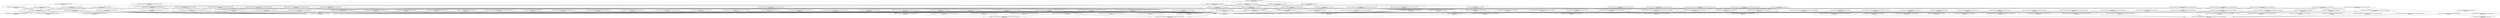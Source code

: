 digraph G {
  "org.apache.commons.lang3$StringUtils#deleteWhitespace(java.lang.String)" [label="org.apache.commons.lang3$StringUtils#deleteWhitespace(java.lang.String)\nP(Fail|Node)=0.00"];
  "org.apache.commons.lang3$StringUtils#isEmpty(java.lang.CharSequence)" [label="org.apache.commons.lang3$StringUtils#isEmpty(java.lang.CharSequence)\nP(Fail|Node)=0.00"];
  "org.apache.commons.lang3$StringUtils#<clinit>()" [label="org.apache.commons.lang3$StringUtils#<clinit>()\nP(Fail|Node)=0.00"];
  "org.apache.commons.lang3$StringUtils#lastOrdinalIndexOf(java.lang.CharSequence,java.lang.CharSequence,int)" [label="org.apache.commons.lang3$StringUtils#lastOrdinalIndexOf(java.lang.CharSequence,java.lang.CharSequence,int)\nP(Fail|Node)=0.00"];
  "org.apache.commons.lang3$StringUtils#ordinalIndexOf(java.lang.CharSequence,java.lang.CharSequence,int,boolean)" [label="org.apache.commons.lang3$StringUtils#ordinalIndexOf(java.lang.CharSequence,java.lang.CharSequence,int,boolean)\nP(Fail|Node)=0.00"];
  "org.apache.commons.lang3$CharSequenceUtils#lastIndexOf(java.lang.CharSequence,java.lang.CharSequence,int)" [label="org.apache.commons.lang3$CharSequenceUtils#lastIndexOf(java.lang.CharSequence,java.lang.CharSequence,int)\nP(Fail|Node)=0.00"];
  "org.apache.commons.lang3$CharSequenceUtils#indexOf(java.lang.CharSequence,java.lang.CharSequence,int)" [label="org.apache.commons.lang3$CharSequenceUtils#indexOf(java.lang.CharSequence,java.lang.CharSequence,int)\nP(Fail|Node)=0.00"];
  "org.apache.commons.lang3$StringUtils#isAllUpperCase(java.lang.CharSequence)" [label="org.apache.commons.lang3$StringUtils#isAllUpperCase(java.lang.CharSequence)\nP(Fail|Node)=0.00"];
  "org.apache.commons.lang3$StringUtils#chomp(java.lang.String)" [label="org.apache.commons.lang3$StringUtils#chomp(java.lang.String)\nP(Fail|Node)=0.00"];
  "org.apache.commons.lang3$StringUtils#isAllLowerCase(java.lang.CharSequence)" [label="org.apache.commons.lang3$StringUtils#isAllLowerCase(java.lang.CharSequence)\nP(Fail|Node)=0.00"];
  "org.apache.commons.lang3$StringUtils#join(java.lang.Object[],java.lang.String)" [label="org.apache.commons.lang3$StringUtils#join(java.lang.Object[],java.lang.String)\nP(Fail|Node)=0.00"];
  "org.apache.commons.lang3$StringUtils#join(java.lang.Object[],java.lang.String,int,int)" [label="org.apache.commons.lang3$StringUtils#join(java.lang.Object[],java.lang.String,int,int)\nP(Fail|Node)=0.00"];
  "org.apache.commons.lang3$StringUtils#indexOf(java.lang.CharSequence,int,int)" [label="org.apache.commons.lang3$StringUtils#indexOf(java.lang.CharSequence,int,int)\nP(Fail|Node)=0.00"];
  "org.apache.commons.lang3$CharSequenceUtils#indexOf(java.lang.CharSequence,int,int)" [label="org.apache.commons.lang3$CharSequenceUtils#indexOf(java.lang.CharSequence,int,int)\nP(Fail|Node)=0.00"];
  "org.apache.commons.lang3$StringUtils#containsIgnoreCase(java.lang.CharSequence,java.lang.CharSequence)" [label="org.apache.commons.lang3$StringUtils#containsIgnoreCase(java.lang.CharSequence,java.lang.CharSequence)\nP(Fail|Node)=0.00"];
  "org.apache.commons.lang3$CharSequenceUtils#regionMatches(java.lang.CharSequence,boolean,int,java.lang.CharSequence,int,int)" [label="org.apache.commons.lang3$CharSequenceUtils#regionMatches(java.lang.CharSequence,boolean,int,java.lang.CharSequence,int,int)\nP(Fail|Node)=0.00"];
  "org.apache.commons.lang3$StringUtils#substringBeforeLast(java.lang.String,java.lang.String)" [label="org.apache.commons.lang3$StringUtils#substringBeforeLast(java.lang.String,java.lang.String)\nP(Fail|Node)=0.00"];
  "org.apache.commons.lang3$StringUtils#strip(java.lang.String)" [label="org.apache.commons.lang3$StringUtils#strip(java.lang.String)\nP(Fail|Node)=0.00"];
  "org.apache.commons.lang3$StringUtils#stripEnd(java.lang.String,java.lang.String)" [label="org.apache.commons.lang3$StringUtils#stripEnd(java.lang.String,java.lang.String)\nP(Fail|Node)=0.00"];
  "org.apache.commons.lang3$StringUtils#stripStart(java.lang.String,java.lang.String)" [label="org.apache.commons.lang3$StringUtils#stripStart(java.lang.String,java.lang.String)\nP(Fail|Node)=0.00"];
  "org.apache.commons.lang3$StringUtils#strip(java.lang.String,java.lang.String)" [label="org.apache.commons.lang3$StringUtils#strip(java.lang.String,java.lang.String)\nP(Fail|Node)=0.00"];
  "org.apache.commons.lang3$StringUtils#leftPad(java.lang.String,int,java.lang.String)" [label="org.apache.commons.lang3$StringUtils#leftPad(java.lang.String,int,java.lang.String)\nP(Fail|Node)=0.00"];
  "org.apache.commons.lang3$StringUtils#repeat(char,int)" [label="org.apache.commons.lang3$StringUtils#repeat(char,int)\nP(Fail|Node)=0.00"];
  "org.apache.commons.lang3$StringUtils#leftPad(java.lang.String,int,char)" [label="org.apache.commons.lang3$StringUtils#leftPad(java.lang.String,int,char)\nP(Fail|Node)=0.00"];
  "org.apache.commons.lang3$StringUtils#join(java.lang.Object[],char)" [label="org.apache.commons.lang3$StringUtils#join(java.lang.Object[],char)\nP(Fail|Node)=0.00"];
  "org.apache.commons.lang3$StringUtils#join(java.lang.Object[],char,int,int)" [label="org.apache.commons.lang3$StringUtils#join(java.lang.Object[],char,int,int)\nP(Fail|Node)=0.00"];
  "org.apache.commons.lang3$StringUtils#removeEndIgnoreCase(java.lang.String,java.lang.String)" [label="org.apache.commons.lang3$StringUtils#removeEndIgnoreCase(java.lang.String,java.lang.String)\nP(Fail|Node)=0.00"];
  "org.apache.commons.lang3$StringUtils#endsWith(java.lang.CharSequence,java.lang.CharSequence,boolean)" [label="org.apache.commons.lang3$StringUtils#endsWith(java.lang.CharSequence,java.lang.CharSequence,boolean)\nP(Fail|Node)=0.00"];
  "org.apache.commons.lang3$StringUtils#endsWithIgnoreCase(java.lang.CharSequence,java.lang.CharSequence)" [label="org.apache.commons.lang3$StringUtils#endsWithIgnoreCase(java.lang.CharSequence,java.lang.CharSequence)\nP(Fail|Node)=0.00"];
  "org.apache.commons.lang3$StringUtils#splitByCharacterTypeCamelCase(java.lang.String)" [label="org.apache.commons.lang3$StringUtils#splitByCharacterTypeCamelCase(java.lang.String)\nP(Fail|Node)=0.00"];
  "org.apache.commons.lang3$StringUtils#splitByCharacterType(java.lang.String,boolean)" [label="org.apache.commons.lang3$StringUtils#splitByCharacterType(java.lang.String,boolean)\nP(Fail|Node)=0.00"];
  "org.apache.commons.lang3$StringUtils#splitByWholeSeparatorPreserveAllTokens(java.lang.String,java.lang.String,int)" [label="org.apache.commons.lang3$StringUtils#splitByWholeSeparatorPreserveAllTokens(java.lang.String,java.lang.String,int)\nP(Fail|Node)=0.00"];
  "org.apache.commons.lang3$StringUtils#splitByWholeSeparatorWorker(java.lang.String,java.lang.String,int,boolean)" [label="org.apache.commons.lang3$StringUtils#splitByWholeSeparatorWorker(java.lang.String,java.lang.String,int,boolean)\nP(Fail|Node)=0.00"];
  "org.apache.commons.lang3$StringUtils#splitWorker(java.lang.String,java.lang.String,int,boolean)" [label="org.apache.commons.lang3$StringUtils#splitWorker(java.lang.String,java.lang.String,int,boolean)\nP(Fail|Node)=0.00"];
  "org.apache.commons.lang3$StringUtils#lastIndexOfIgnoreCase(java.lang.CharSequence,java.lang.CharSequence)" [label="org.apache.commons.lang3$StringUtils#lastIndexOfIgnoreCase(java.lang.CharSequence,java.lang.CharSequence)\nP(Fail|Node)=0.00"];
  "org.apache.commons.lang3$StringUtils#lastIndexOfIgnoreCase(java.lang.CharSequence,java.lang.CharSequence,int)" [label="org.apache.commons.lang3$StringUtils#lastIndexOfIgnoreCase(java.lang.CharSequence,java.lang.CharSequence,int)\nP(Fail|Node)=0.00"];
  "org.apache.commons.lang3$StringUtils#abbreviateMiddle(java.lang.String,java.lang.String,int)" [label="org.apache.commons.lang3$StringUtils#abbreviateMiddle(java.lang.String,java.lang.String,int)\nP(Fail|Node)=0.00"];
  "org.apache.commons.lang3$StringUtils#center(java.lang.String,int,java.lang.String)" [label="org.apache.commons.lang3$StringUtils#center(java.lang.String,int,java.lang.String)\nP(Fail|Node)=0.00"];
  "org.apache.commons.lang3$StringUtils#rightPad(java.lang.String,int,char)" [label="org.apache.commons.lang3$StringUtils#rightPad(java.lang.String,int,char)\nP(Fail|Node)=0.00"];
  "org.apache.commons.lang3$StringUtils#rightPad(java.lang.String,int,java.lang.String)" [label="org.apache.commons.lang3$StringUtils#rightPad(java.lang.String,int,java.lang.String)\nP(Fail|Node)=0.00"];
  "org.apache.commons.lang3$StringUtils#defaultIfEmpty(java.lang.CharSequence,java.lang.CharSequence)" [label="org.apache.commons.lang3$StringUtils#defaultIfEmpty(java.lang.CharSequence,java.lang.CharSequence)\nP(Fail|Node)=0.00"];
  "org.apache.commons.lang3$StringUtils#splitByWholeSeparator(java.lang.String,java.lang.String)" [label="org.apache.commons.lang3$StringUtils#splitByWholeSeparator(java.lang.String,java.lang.String)\nP(Fail|Node)=0.00"];
  "org.apache.commons.lang3$StringUtils#remove(java.lang.String,java.lang.String)" [label="org.apache.commons.lang3$StringUtils#remove(java.lang.String,java.lang.String)\nP(Fail|Node)=0.00"];
  "org.apache.commons.lang3$StringUtils#replace(java.lang.String,java.lang.String,java.lang.String,int)" [label="org.apache.commons.lang3$StringUtils#replace(java.lang.String,java.lang.String,java.lang.String,int)\nP(Fail|Node)=0.00"];
  "org.apache.commons.lang3$StringUtils#defaultIfBlank(java.lang.CharSequence,java.lang.CharSequence)" [label="org.apache.commons.lang3$StringUtils#defaultIfBlank(java.lang.CharSequence,java.lang.CharSequence)\nP(Fail|Node)=0.00"];
  "org.apache.commons.lang3$StringUtils#isBlank(java.lang.CharSequence)" [label="org.apache.commons.lang3$StringUtils#isBlank(java.lang.CharSequence)\nP(Fail|Node)=0.00"];
  "org.apache.commons.lang3$StringUtils#countMatches(java.lang.CharSequence,java.lang.CharSequence)" [label="org.apache.commons.lang3$StringUtils#countMatches(java.lang.CharSequence,java.lang.CharSequence)\nP(Fail|Node)=0.00"];
  "org.apache.commons.lang3$StringUtils#abbreviate(java.lang.String,int,int)" [label="org.apache.commons.lang3$StringUtils#abbreviate(java.lang.String,int,int)\nP(Fail|Node)=0.00"];
  "org.apache.commons.lang3$StringUtils#abbreviate(java.lang.String,int)" [label="org.apache.commons.lang3$StringUtils#abbreviate(java.lang.String,int)\nP(Fail|Node)=0.00"];
  "org.apache.commons.lang3$StringUtils#splitPreserveAllTokens(java.lang.String,java.lang.String)" [label="org.apache.commons.lang3$StringUtils#splitPreserveAllTokens(java.lang.String,java.lang.String)\nP(Fail|Node)=0.00"];
  "org.apache.commons.lang3$StringUtils#startsWithIgnoreCase(java.lang.CharSequence,java.lang.CharSequence)" [label="org.apache.commons.lang3$StringUtils#startsWithIgnoreCase(java.lang.CharSequence,java.lang.CharSequence)\nP(Fail|Node)=0.00"];
  "org.apache.commons.lang3$StringUtils#startsWith(java.lang.CharSequence,java.lang.CharSequence,boolean)" [label="org.apache.commons.lang3$StringUtils#startsWith(java.lang.CharSequence,java.lang.CharSequence,boolean)\nP(Fail|Node)=0.00"];
  "org.apache.commons.lang3$StringUtils#stripToEmpty(java.lang.String)" [label="org.apache.commons.lang3$StringUtils#stripToEmpty(java.lang.String)\nP(Fail|Node)=0.00"];
  "org.apache.commons.lang3$StringUtils#swapCase(java.lang.String)" [label="org.apache.commons.lang3$StringUtils#swapCase(java.lang.String)\nP(Fail|Node)=0.00"];
  "org.apache.commons.lang3$StringUtils#removeStart(java.lang.String,java.lang.String)" [label="org.apache.commons.lang3$StringUtils#removeStart(java.lang.String,java.lang.String)\nP(Fail|Node)=0.00"];
  "org.apache.commons.lang3$StringUtils#lastIndexOf(java.lang.CharSequence,java.lang.CharSequence)" [label="org.apache.commons.lang3$StringUtils#lastIndexOf(java.lang.CharSequence,java.lang.CharSequence)\nP(Fail|Node)=0.00"];
  "org.apache.commons.lang3$StringUtils#leftPad(java.lang.String,int)" [label="org.apache.commons.lang3$StringUtils#leftPad(java.lang.String,int)\nP(Fail|Node)=0.00"];
  "org.apache.commons.lang3$StringUtils#trimToNull(java.lang.String)" [label="org.apache.commons.lang3$StringUtils#trimToNull(java.lang.String)\nP(Fail|Node)=0.00"];
  "org.apache.commons.lang3$StringUtils#trim(java.lang.String)" [label="org.apache.commons.lang3$StringUtils#trim(java.lang.String)\nP(Fail|Node)=0.00"];
  "org.apache.commons.lang3$StringUtils#repeat(java.lang.String,int)" [label="org.apache.commons.lang3$StringUtils#repeat(java.lang.String,int)\nP(Fail|Node)=0.00"];
  "org.apache.commons.lang3$StringUtils#indexOfAnyBut(java.lang.CharSequence,java.lang.CharSequence)" [label="org.apache.commons.lang3$StringUtils#indexOfAnyBut(java.lang.CharSequence,java.lang.CharSequence)\nP(Fail|Node)=0.00"];
  "org.apache.commons.lang3$StringUtils#startsWith(java.lang.CharSequence,java.lang.CharSequence)" [label="org.apache.commons.lang3$StringUtils#startsWith(java.lang.CharSequence,java.lang.CharSequence)\nP(Fail|Node)=0.00"];
  "org.apache.commons.lang3$StringUtils#substringAfterLast(java.lang.String,java.lang.String)" [label="org.apache.commons.lang3$StringUtils#substringAfterLast(java.lang.String,java.lang.String)\nP(Fail|Node)=0.00"];
  "org.apache.commons.lang3$StringUtils#contains(java.lang.CharSequence,int)" [label="org.apache.commons.lang3$StringUtils#contains(java.lang.CharSequence,int)\nP(Fail|Node)=0.00"];
  "org.apache.commons.lang3$StringUtils#getCommonPrefix(java.lang.String[])" [label="org.apache.commons.lang3$StringUtils#getCommonPrefix(java.lang.String[])\nP(Fail|Node)=0.00"];
  "org.apache.commons.lang3$StringUtils#indexOfDifference(java.lang.CharSequence[])" [label="org.apache.commons.lang3$StringUtils#indexOfDifference(java.lang.CharSequence[])\nP(Fail|Node)=0.00"];
  "org.apache.commons.lang3$StringUtils#center(java.lang.String,int)" [label="org.apache.commons.lang3$StringUtils#center(java.lang.String,int)\nP(Fail|Node)=0.00"];
  "org.apache.commons.lang3$StringUtils#center(java.lang.String,int,char)" [label="org.apache.commons.lang3$StringUtils#center(java.lang.String,int,char)\nP(Fail|Node)=0.00"];
  "org.apache.commons.lang3$StringUtils#splitPreserveAllTokens(java.lang.String)" [label="org.apache.commons.lang3$StringUtils#splitPreserveAllTokens(java.lang.String)\nP(Fail|Node)=0.00"];
  "org.apache.commons.lang3$StringUtils#indexOfAny(java.lang.CharSequence,char[])" [label="org.apache.commons.lang3$StringUtils#indexOfAny(java.lang.CharSequence,char[])\nP(Fail|Node)=0.00"];
  "org.apache.commons.lang3$StringUtils#normalizeSpace(java.lang.String)" [label="org.apache.commons.lang3$StringUtils#normalizeSpace(java.lang.String)\nP(Fail|Node)=0.00"];
  "org.apache.commons.lang3$StringUtils#indexOfIgnoreCase(java.lang.CharSequence,java.lang.CharSequence)" [label="org.apache.commons.lang3$StringUtils#indexOfIgnoreCase(java.lang.CharSequence,java.lang.CharSequence)\nP(Fail|Node)=0.00"];
  "org.apache.commons.lang3$StringUtils#indexOfIgnoreCase(java.lang.CharSequence,java.lang.CharSequence,int)" [label="org.apache.commons.lang3$StringUtils#indexOfIgnoreCase(java.lang.CharSequence,java.lang.CharSequence,int)\nP(Fail|Node)=0.00"];
  "org.apache.commons.lang3$StringUtils#containsWhitespace(java.lang.CharSequence)" [label="org.apache.commons.lang3$StringUtils#containsWhitespace(java.lang.CharSequence)\nP(Fail|Node)=0.00"];
  "org.apache.commons.lang3$StringUtils#indexOfAnyBut(java.lang.CharSequence,char[])" [label="org.apache.commons.lang3$StringUtils#indexOfAnyBut(java.lang.CharSequence,char[])\nP(Fail|Node)=0.00"];
  "org.apache.commons.lang3$StringUtils#split(java.lang.String,java.lang.String)" [label="org.apache.commons.lang3$StringUtils#split(java.lang.String,java.lang.String)\nP(Fail|Node)=0.00"];
  "org.apache.commons.lang3$StringUtils#replaceChars(java.lang.String,java.lang.String,java.lang.String)" [label="org.apache.commons.lang3$StringUtils#replaceChars(java.lang.String,java.lang.String,java.lang.String)\nP(Fail|Node)=0.00"];
  "org.apache.commons.lang3$StringUtils#splitPreserveAllTokens(java.lang.String,char)" [label="org.apache.commons.lang3$StringUtils#splitPreserveAllTokens(java.lang.String,char)\nP(Fail|Node)=0.00"];
  "org.apache.commons.lang3$StringUtils#splitWorker(java.lang.String,char,boolean)" [label="org.apache.commons.lang3$StringUtils#splitWorker(java.lang.String,char,boolean)\nP(Fail|Node)=0.00"];
  "org.apache.commons.lang3$StringUtils#replace(java.lang.String,java.lang.String,java.lang.String)" [label="org.apache.commons.lang3$StringUtils#replace(java.lang.String,java.lang.String,java.lang.String)\nP(Fail|Node)=0.00"];
  "org.apache.commons.lang3$StringUtils#join(java.lang.Iterable,char)" [label="org.apache.commons.lang3$StringUtils#join(java.lang.Iterable,char)\nP(Fail|Node)=0.00"];
  "org.apache.commons.lang3$StringUtils#join(java.util.Iterator,char)" [label="org.apache.commons.lang3$StringUtils#join(java.util.Iterator,char)\nP(Fail|Node)=0.00"];
  "org.apache.commons.lang3$StringUtils#stripAll(java.lang.String[],java.lang.String)" [label="org.apache.commons.lang3$StringUtils#stripAll(java.lang.String[],java.lang.String)\nP(Fail|Node)=0.00"];
  "org.apache.commons.lang3$StringUtils#split(java.lang.String)" [label="org.apache.commons.lang3$StringUtils#split(java.lang.String)\nP(Fail|Node)=0.00"];
  "org.apache.commons.lang3$StringUtils#split(java.lang.String,java.lang.String,int)" [label="org.apache.commons.lang3$StringUtils#split(java.lang.String,java.lang.String,int)\nP(Fail|Node)=0.00"];
  "org.apache.commons.lang3$StringUtils#splitByWholeSeparatorPreserveAllTokens(java.lang.String,java.lang.String)" [label="org.apache.commons.lang3$StringUtils#splitByWholeSeparatorPreserveAllTokens(java.lang.String,java.lang.String)\nP(Fail|Node)=0.00"];
  "org.apache.commons.lang3$StringUtils#remove(java.lang.String,char)" [label="org.apache.commons.lang3$StringUtils#remove(java.lang.String,char)\nP(Fail|Node)=0.00"];
  "org.apache.commons.lang3$StringUtils#equalsIgnoreCase(java.lang.CharSequence,java.lang.CharSequence)" [label="org.apache.commons.lang3$StringUtils#equalsIgnoreCase(java.lang.CharSequence,java.lang.CharSequence)\nP(Fail|Node)=0.00"];
  "org.apache.commons.lang3$StringUtils#repeat(java.lang.String,java.lang.String,int)" [label="org.apache.commons.lang3$StringUtils#repeat(java.lang.String,java.lang.String,int)\nP(Fail|Node)=0.00"];
  "org.apache.commons.lang3$StringUtils#removeEnd(java.lang.String,java.lang.String)" [label="org.apache.commons.lang3$StringUtils#removeEnd(java.lang.String,java.lang.String)\nP(Fail|Node)=0.00"];
  "org.apache.commons.lang3$StringUtils#lastIndexOf(java.lang.CharSequence,java.lang.CharSequence,int)" [label="org.apache.commons.lang3$StringUtils#lastIndexOf(java.lang.CharSequence,java.lang.CharSequence,int)\nP(Fail|Node)=0.00"];
  "org.apache.commons.lang3$StringUtils#stripAll(java.lang.String[])" [label="org.apache.commons.lang3$StringUtils#stripAll(java.lang.String[])\nP(Fail|Node)=0.00"];
  "org.apache.commons.lang3$StringUtils#splitPreserveAllTokens(java.lang.String,java.lang.String,int)" [label="org.apache.commons.lang3$StringUtils#splitPreserveAllTokens(java.lang.String,java.lang.String,int)\nP(Fail|Node)=0.00"];
  "org.apache.commons.lang3$StringUtils#stripAccents(java.lang.String)" [label="org.apache.commons.lang3$StringUtils#stripAccents(java.lang.String)\nP(Fail|Node)=0.00"];
  "org.apache.commons.lang3$StringUtils#removeAccentsSUN(java.lang.CharSequence)" [label="org.apache.commons.lang3$StringUtils#removeAccentsSUN(java.lang.CharSequence)\nP(Fail|Node)=0.00"];
  "org.apache.commons.lang3$StringUtils$InitStripAccents#<clinit>()" [label="org.apache.commons.lang3$StringUtils$InitStripAccents#<clinit>()\nP(Fail|Node)=0.00"];
  "org.apache.commons.lang3$StringUtils#removeAccentsJava6(java.lang.CharSequence)" [label="org.apache.commons.lang3$StringUtils#removeAccentsJava6(java.lang.CharSequence)\nP(Fail|Node)=0.00"];
  "org.apache.commons.lang3$StringUtils#containsOnly(java.lang.CharSequence,char[])" [label="org.apache.commons.lang3$StringUtils#containsOnly(java.lang.CharSequence,char[])\nP(Fail|Node)=0.00"];
  "org.apache.commons.lang3$StringUtils#substringBefore(java.lang.String,java.lang.String)" [label="org.apache.commons.lang3$StringUtils#substringBefore(java.lang.String,java.lang.String)\nP(Fail|Node)=0.00"];
  "org.apache.commons.lang3$StringUtils#containsAny(java.lang.CharSequence,char[])" [label="org.apache.commons.lang3$StringUtils#containsAny(java.lang.CharSequence,char[])\nP(Fail|Node)=0.00"];
  "org.apache.commons.lang3$StringUtils#join(java.lang.Iterable,java.lang.String)" [label="org.apache.commons.lang3$StringUtils#join(java.lang.Iterable,java.lang.String)\nP(Fail|Node)=0.00"];
  "org.apache.commons.lang3$StringUtils#join(java.util.Iterator,java.lang.String)" [label="org.apache.commons.lang3$StringUtils#join(java.util.Iterator,java.lang.String)\nP(Fail|Node)=0.00"];
  "org.apache.commons.lang3$StringUtils#ordinalIndexOf(java.lang.CharSequence,java.lang.CharSequence,int)" [label="org.apache.commons.lang3$StringUtils#ordinalIndexOf(java.lang.CharSequence,java.lang.CharSequence,int)\nP(Fail|Node)=0.00"];
  "org.apache.commons.lang3$StringUtils#indexOfAny(java.lang.CharSequence,java.lang.CharSequence[])" [label="org.apache.commons.lang3$StringUtils#indexOfAny(java.lang.CharSequence,java.lang.CharSequence[])\nP(Fail|Node)=0.00"];
  "org.apache.commons.lang3$StringUtils#reverseDelimited(java.lang.String,char)" [label="org.apache.commons.lang3$StringUtils#reverseDelimited(java.lang.String,char)\nP(Fail|Node)=0.00"];
  "org.apache.commons.lang3$StringUtils#split(java.lang.String,char)" [label="org.apache.commons.lang3$StringUtils#split(java.lang.String,char)\nP(Fail|Node)=0.00"];
  "org.apache.commons.lang3$StringUtils#indexOf(java.lang.CharSequence,java.lang.CharSequence)" [label="org.apache.commons.lang3$StringUtils#indexOf(java.lang.CharSequence,java.lang.CharSequence)\nP(Fail|Node)=0.00"];
  "org.apache.commons.lang3$StringUtils#startsWithAny(java.lang.CharSequence,java.lang.CharSequence[])" [label="org.apache.commons.lang3$StringUtils#startsWithAny(java.lang.CharSequence,java.lang.CharSequence[])\nP(Fail|Node)=0.00"];
  "org.apache.commons.lang3$StringUtils#rightPad(java.lang.String,int)" [label="org.apache.commons.lang3$StringUtils#rightPad(java.lang.String,int)\nP(Fail|Node)=0.00"];
  "org.apache.commons.lang3$StringUtils#indexOfAny(java.lang.CharSequence,java.lang.String)" [label="org.apache.commons.lang3$StringUtils#indexOfAny(java.lang.CharSequence,java.lang.String)\nP(Fail|Node)=0.00"];
  "org.apache.commons.lang3$StringUtils#splitByWholeSeparator(java.lang.String,java.lang.String,int)" [label="org.apache.commons.lang3$StringUtils#splitByWholeSeparator(java.lang.String,java.lang.String,int)\nP(Fail|Node)=0.00"];
  "org.apache.commons.lang3$StringUtils#lastIndexOfAny(java.lang.CharSequence,java.lang.CharSequence[])" [label="org.apache.commons.lang3$StringUtils#lastIndexOfAny(java.lang.CharSequence,java.lang.CharSequence[])\nP(Fail|Node)=0.00"];
  "org.apache.commons.lang3$StringUtils#difference(java.lang.String,java.lang.String)" [label="org.apache.commons.lang3$StringUtils#difference(java.lang.String,java.lang.String)\nP(Fail|Node)=0.00"];
  "org.apache.commons.lang3$StringUtils#indexOfDifference(java.lang.CharSequence,java.lang.CharSequence)" [label="org.apache.commons.lang3$StringUtils#indexOfDifference(java.lang.CharSequence,java.lang.CharSequence)\nP(Fail|Node)=0.00"];
  "org.apache.commons.lang3$StringUtils#containsNone(java.lang.CharSequence,java.lang.String)" [label="org.apache.commons.lang3$StringUtils#containsNone(java.lang.CharSequence,java.lang.String)\nP(Fail|Node)=0.00"];
  "org.apache.commons.lang3$StringUtils#containsNone(java.lang.CharSequence,char[])" [label="org.apache.commons.lang3$StringUtils#containsNone(java.lang.CharSequence,char[])\nP(Fail|Node)=0.00"];
  "org.apache.commons.lang3$StringUtils#replaceEach(java.lang.String,java.lang.String[],java.lang.String[],boolean,int)" [label="org.apache.commons.lang3$StringUtils#replaceEach(java.lang.String,java.lang.String[],java.lang.String[],boolean,int)\nP(Fail|Node)=0.00"];
  "org.apache.commons.lang3$StringUtils#indexOf(java.lang.CharSequence,java.lang.CharSequence,int)" [label="org.apache.commons.lang3$StringUtils#indexOf(java.lang.CharSequence,java.lang.CharSequence,int)\nP(Fail|Node)=0.00"];
  "org.apache.commons.lang3$StringUtils#join(java.lang.Object[])" [label="org.apache.commons.lang3$StringUtils#join(java.lang.Object[])\nP(Fail|Node)=0.00"];
  "org.apache.commons.lang3$StringUtils#containsOnly(java.lang.CharSequence,java.lang.String)" [label="org.apache.commons.lang3$StringUtils#containsOnly(java.lang.CharSequence,java.lang.String)\nP(Fail|Node)=0.00"];
  "org.apache.commons.lang3$StringUtils#chomp(java.lang.String,java.lang.String)" [label="org.apache.commons.lang3$StringUtils#chomp(java.lang.String,java.lang.String)\nP(Fail|Node)=0.00"];
  "org.apache.commons.lang3$StringUtils#endsWithAny(java.lang.CharSequence,java.lang.CharSequence[])" [label="org.apache.commons.lang3$StringUtils#endsWithAny(java.lang.CharSequence,java.lang.CharSequence[])\nP(Fail|Node)=0.00"];
  "org.apache.commons.lang3$StringUtils#endsWith(java.lang.CharSequence,java.lang.CharSequence)" [label="org.apache.commons.lang3$StringUtils#endsWith(java.lang.CharSequence,java.lang.CharSequence)\nP(Fail|Node)=0.00"];
  "org.apache.commons.lang3$StringUtils#removeStartIgnoreCase(java.lang.String,java.lang.String)" [label="org.apache.commons.lang3$StringUtils#removeStartIgnoreCase(java.lang.String,java.lang.String)\nP(Fail|Node)=0.00"];
  "org.apache.commons.lang3$StringUtils#isNotBlank(java.lang.CharSequence)" [label="org.apache.commons.lang3$StringUtils#isNotBlank(java.lang.CharSequence)\nP(Fail|Node)=0.00"];
  "org.apache.commons.lang3$StringUtils#replaceEachRepeatedly(java.lang.String,java.lang.String[],java.lang.String[])" [label="org.apache.commons.lang3$StringUtils#replaceEachRepeatedly(java.lang.String,java.lang.String[],java.lang.String[])\nP(Fail|Node)=0.00"];
  "org.apache.commons.lang3$StringUtils#substringsBetween(java.lang.String,java.lang.String,java.lang.String)" [label="org.apache.commons.lang3$StringUtils#substringsBetween(java.lang.String,java.lang.String,java.lang.String)\nP(Fail|Node)=0.00"];
  "org.apache.commons.lang3$StringUtils#lastIndexOf(java.lang.CharSequence,int,int)" [label="org.apache.commons.lang3$StringUtils#lastIndexOf(java.lang.CharSequence,int,int)\nP(Fail|Node)=0.00"];
  "org.apache.commons.lang3$CharSequenceUtils#lastIndexOf(java.lang.CharSequence,int,int)" [label="org.apache.commons.lang3$CharSequenceUtils#lastIndexOf(java.lang.CharSequence,int,int)\nP(Fail|Node)=0.00"];
  "org.apache.commons.lang3$StringUtils#contains(java.lang.CharSequence,java.lang.CharSequence)" [label="org.apache.commons.lang3$StringUtils#contains(java.lang.CharSequence,java.lang.CharSequence)\nP(Fail|Node)=0.00"];
  "org.apache.commons.lang3$StringUtils#substringAfter(java.lang.String,java.lang.String)" [label="org.apache.commons.lang3$StringUtils#substringAfter(java.lang.String,java.lang.String)\nP(Fail|Node)=0.00"];
  "org.apache.commons.lang3$StringUtils#isNotEmpty(java.lang.CharSequence)" [label="org.apache.commons.lang3$StringUtils#isNotEmpty(java.lang.CharSequence)\nP(Fail|Node)=0.00"];
  "org.apache.commons.lang3$StringUtils#lastIndexOf(java.lang.CharSequence,int)" [label="org.apache.commons.lang3$StringUtils#lastIndexOf(java.lang.CharSequence,int)\nP(Fail|Node)=0.00"];
  "org.apache.commons.lang3$StringUtils#containsAny(java.lang.CharSequence,java.lang.CharSequence)" [label="org.apache.commons.lang3$StringUtils#containsAny(java.lang.CharSequence,java.lang.CharSequence)\nP(Fail|Node)=0.00"];
  "org.apache.commons.lang3$CharSequenceUtils#toCharArray(java.lang.CharSequence)" [label="org.apache.commons.lang3$CharSequenceUtils#toCharArray(java.lang.CharSequence)\nP(Fail|Node)=0.00"];
  "org.apache.commons.lang3$StringUtils#replaceEach(java.lang.String,java.lang.String[],java.lang.String[])" [label="org.apache.commons.lang3$StringUtils#replaceEach(java.lang.String,java.lang.String[],java.lang.String[])\nP(Fail|Node)=0.00"];
  "org.apache.commons.lang3$StringUtils#replaceOnce(java.lang.String,java.lang.String,java.lang.String)" [label="org.apache.commons.lang3$StringUtils#replaceOnce(java.lang.String,java.lang.String,java.lang.String)\nP(Fail|Node)=0.00"];
  "org.apache.commons.lang3$StringUtils#substringBetween(java.lang.String,java.lang.String)" [label="org.apache.commons.lang3$StringUtils#substringBetween(java.lang.String,java.lang.String)\nP(Fail|Node)=0.00"];
  "org.apache.commons.lang3$StringUtils#substringBetween(java.lang.String,java.lang.String,java.lang.String)" [label="org.apache.commons.lang3$StringUtils#substringBetween(java.lang.String,java.lang.String,java.lang.String)\nP(Fail|Node)=0.00"];
  "org.apache.commons.lang3$StringUtils#splitByCharacterType(java.lang.String)" [label="org.apache.commons.lang3$StringUtils#splitByCharacterType(java.lang.String)\nP(Fail|Node)=0.00"];
  "org.apache.commons.lang3$StringUtils#indexOf(java.lang.CharSequence,int)" [label="org.apache.commons.lang3$StringUtils#indexOf(java.lang.CharSequence,int)\nP(Fail|Node)=0.00"];
  "org.apache.commons.lang3$StringUtils#stripToNull(java.lang.String)" [label="org.apache.commons.lang3$StringUtils#stripToNull(java.lang.String)\nP(Fail|Node)=0.00"];
  "org.apache.commons.lang3$StringUtils#deleteWhitespace(java.lang.String)" -> "org.apache.commons.lang3$StringUtils#isEmpty(java.lang.CharSequence)";
  "org.apache.commons.lang3$StringUtils#deleteWhitespace(java.lang.String)" -> "org.apache.commons.lang3$StringUtils#<clinit>()";
  "org.apache.commons.lang3$StringUtils#lastOrdinalIndexOf(java.lang.CharSequence,java.lang.CharSequence,int)" -> "org.apache.commons.lang3$StringUtils#ordinalIndexOf(java.lang.CharSequence,java.lang.CharSequence,int,boolean)";
  "org.apache.commons.lang3$StringUtils#lastOrdinalIndexOf(java.lang.CharSequence,java.lang.CharSequence,int)" -> "org.apache.commons.lang3$CharSequenceUtils#lastIndexOf(java.lang.CharSequence,java.lang.CharSequence,int)";
  "org.apache.commons.lang3$StringUtils#lastOrdinalIndexOf(java.lang.CharSequence,java.lang.CharSequence,int)" -> "org.apache.commons.lang3$CharSequenceUtils#indexOf(java.lang.CharSequence,java.lang.CharSequence,int)";
  "org.apache.commons.lang3$StringUtils#lastOrdinalIndexOf(java.lang.CharSequence,java.lang.CharSequence,int)" -> "org.apache.commons.lang3$StringUtils#<clinit>()";
  "org.apache.commons.lang3$StringUtils#ordinalIndexOf(java.lang.CharSequence,java.lang.CharSequence,int,boolean)" -> "org.apache.commons.lang3$CharSequenceUtils#lastIndexOf(java.lang.CharSequence,java.lang.CharSequence,int)";
  "org.apache.commons.lang3$StringUtils#ordinalIndexOf(java.lang.CharSequence,java.lang.CharSequence,int,boolean)" -> "org.apache.commons.lang3$CharSequenceUtils#indexOf(java.lang.CharSequence,java.lang.CharSequence,int)";
  "org.apache.commons.lang3$StringUtils#isAllUpperCase(java.lang.CharSequence)" -> "org.apache.commons.lang3$StringUtils#isEmpty(java.lang.CharSequence)";
  "org.apache.commons.lang3$StringUtils#isAllUpperCase(java.lang.CharSequence)" -> "org.apache.commons.lang3$StringUtils#<clinit>()";
  "org.apache.commons.lang3$StringUtils#chomp(java.lang.String)" -> "org.apache.commons.lang3$StringUtils#isEmpty(java.lang.CharSequence)";
  "org.apache.commons.lang3$StringUtils#chomp(java.lang.String)" -> "org.apache.commons.lang3$StringUtils#<clinit>()";
  "org.apache.commons.lang3$StringUtils#isAllLowerCase(java.lang.CharSequence)" -> "org.apache.commons.lang3$StringUtils#isEmpty(java.lang.CharSequence)";
  "org.apache.commons.lang3$StringUtils#isAllLowerCase(java.lang.CharSequence)" -> "org.apache.commons.lang3$StringUtils#<clinit>()";
  "org.apache.commons.lang3$StringUtils#join(java.lang.Object[],java.lang.String)" -> "org.apache.commons.lang3$StringUtils#join(java.lang.Object[],java.lang.String,int,int)";
  "org.apache.commons.lang3$StringUtils#join(java.lang.Object[],java.lang.String)" -> "org.apache.commons.lang3$StringUtils#<clinit>()";
  "org.apache.commons.lang3$StringUtils#indexOf(java.lang.CharSequence,int,int)" -> "org.apache.commons.lang3$CharSequenceUtils#indexOf(java.lang.CharSequence,int,int)";
  "org.apache.commons.lang3$StringUtils#indexOf(java.lang.CharSequence,int,int)" -> "org.apache.commons.lang3$StringUtils#isEmpty(java.lang.CharSequence)";
  "org.apache.commons.lang3$StringUtils#indexOf(java.lang.CharSequence,int,int)" -> "org.apache.commons.lang3$StringUtils#<clinit>()";
  "org.apache.commons.lang3$StringUtils#containsIgnoreCase(java.lang.CharSequence,java.lang.CharSequence)" -> "org.apache.commons.lang3$CharSequenceUtils#regionMatches(java.lang.CharSequence,boolean,int,java.lang.CharSequence,int,int)";
  "org.apache.commons.lang3$StringUtils#substringBeforeLast(java.lang.String,java.lang.String)" -> "org.apache.commons.lang3$StringUtils#isEmpty(java.lang.CharSequence)";
  "org.apache.commons.lang3$StringUtils#substringBeforeLast(java.lang.String,java.lang.String)" -> "org.apache.commons.lang3$StringUtils#<clinit>()";
  "org.apache.commons.lang3$StringUtils#strip(java.lang.String)" -> "org.apache.commons.lang3$StringUtils#stripEnd(java.lang.String,java.lang.String)";
  "org.apache.commons.lang3$StringUtils#strip(java.lang.String)" -> "org.apache.commons.lang3$StringUtils#stripStart(java.lang.String,java.lang.String)";
  "org.apache.commons.lang3$StringUtils#strip(java.lang.String)" -> "org.apache.commons.lang3$StringUtils#isEmpty(java.lang.CharSequence)";
  "org.apache.commons.lang3$StringUtils#strip(java.lang.String)" -> "org.apache.commons.lang3$StringUtils#<clinit>()";
  "org.apache.commons.lang3$StringUtils#strip(java.lang.String)" -> "org.apache.commons.lang3$StringUtils#strip(java.lang.String,java.lang.String)";
  "org.apache.commons.lang3$StringUtils#strip(java.lang.String,java.lang.String)" -> "org.apache.commons.lang3$StringUtils#stripEnd(java.lang.String,java.lang.String)";
  "org.apache.commons.lang3$StringUtils#strip(java.lang.String,java.lang.String)" -> "org.apache.commons.lang3$StringUtils#stripStart(java.lang.String,java.lang.String)";
  "org.apache.commons.lang3$StringUtils#strip(java.lang.String,java.lang.String)" -> "org.apache.commons.lang3$StringUtils#isEmpty(java.lang.CharSequence)";
  "org.apache.commons.lang3$StringUtils#strip(java.lang.String,java.lang.String)" -> "org.apache.commons.lang3$StringUtils#<clinit>()";
  "org.apache.commons.lang3$StringUtils#leftPad(java.lang.String,int,java.lang.String)" -> "org.apache.commons.lang3$StringUtils#repeat(char,int)";
  "org.apache.commons.lang3$StringUtils#leftPad(java.lang.String,int,java.lang.String)" -> "org.apache.commons.lang3$StringUtils#leftPad(java.lang.String,int,char)";
  "org.apache.commons.lang3$StringUtils#leftPad(java.lang.String,int,java.lang.String)" -> "org.apache.commons.lang3$StringUtils#isEmpty(java.lang.CharSequence)";
  "org.apache.commons.lang3$StringUtils#leftPad(java.lang.String,int,java.lang.String)" -> "org.apache.commons.lang3$StringUtils#<clinit>()";
  "org.apache.commons.lang3$StringUtils#leftPad(java.lang.String,int,char)" -> "org.apache.commons.lang3$StringUtils#repeat(char,int)";
  "org.apache.commons.lang3$StringUtils#leftPad(java.lang.String,int,char)" -> "org.apache.commons.lang3$StringUtils#leftPad(java.lang.String,int,java.lang.String)";
  "org.apache.commons.lang3$StringUtils#leftPad(java.lang.String,int,char)" -> "org.apache.commons.lang3$StringUtils#isEmpty(java.lang.CharSequence)";
  "org.apache.commons.lang3$StringUtils#leftPad(java.lang.String,int,char)" -> "org.apache.commons.lang3$StringUtils#<clinit>()";
  "org.apache.commons.lang3$StringUtils#join(java.lang.Object[],char)" -> "org.apache.commons.lang3$StringUtils#join(java.lang.Object[],char,int,int)";
  "org.apache.commons.lang3$StringUtils#join(java.lang.Object[],char)" -> "org.apache.commons.lang3$StringUtils#<clinit>()";
  "org.apache.commons.lang3$StringUtils#removeEndIgnoreCase(java.lang.String,java.lang.String)" -> "org.apache.commons.lang3$StringUtils#endsWith(java.lang.CharSequence,java.lang.CharSequence,boolean)";
  "org.apache.commons.lang3$StringUtils#removeEndIgnoreCase(java.lang.String,java.lang.String)" -> "org.apache.commons.lang3$CharSequenceUtils#regionMatches(java.lang.CharSequence,boolean,int,java.lang.CharSequence,int,int)";
  "org.apache.commons.lang3$StringUtils#removeEndIgnoreCase(java.lang.String,java.lang.String)" -> "org.apache.commons.lang3$StringUtils#isEmpty(java.lang.CharSequence)";
  "org.apache.commons.lang3$StringUtils#removeEndIgnoreCase(java.lang.String,java.lang.String)" -> "org.apache.commons.lang3$StringUtils#<clinit>()";
  "org.apache.commons.lang3$StringUtils#removeEndIgnoreCase(java.lang.String,java.lang.String)" -> "org.apache.commons.lang3$StringUtils#endsWithIgnoreCase(java.lang.CharSequence,java.lang.CharSequence)";
  "org.apache.commons.lang3$StringUtils#endsWith(java.lang.CharSequence,java.lang.CharSequence,boolean)" -> "org.apache.commons.lang3$CharSequenceUtils#regionMatches(java.lang.CharSequence,boolean,int,java.lang.CharSequence,int,int)";
  "org.apache.commons.lang3$StringUtils#endsWithIgnoreCase(java.lang.CharSequence,java.lang.CharSequence)" -> "org.apache.commons.lang3$StringUtils#endsWith(java.lang.CharSequence,java.lang.CharSequence,boolean)";
  "org.apache.commons.lang3$StringUtils#endsWithIgnoreCase(java.lang.CharSequence,java.lang.CharSequence)" -> "org.apache.commons.lang3$CharSequenceUtils#regionMatches(java.lang.CharSequence,boolean,int,java.lang.CharSequence,int,int)";
  "org.apache.commons.lang3$StringUtils#endsWithIgnoreCase(java.lang.CharSequence,java.lang.CharSequence)" -> "org.apache.commons.lang3$StringUtils#<clinit>()";
  "org.apache.commons.lang3$StringUtils#splitByCharacterTypeCamelCase(java.lang.String)" -> "org.apache.commons.lang3$StringUtils#<clinit>()";
  "org.apache.commons.lang3$StringUtils#splitByCharacterTypeCamelCase(java.lang.String)" -> "org.apache.commons.lang3$StringUtils#splitByCharacterType(java.lang.String,boolean)";
  "org.apache.commons.lang3$StringUtils#splitByWholeSeparatorPreserveAllTokens(java.lang.String,java.lang.String,int)" -> "org.apache.commons.lang3$StringUtils#splitByWholeSeparatorWorker(java.lang.String,java.lang.String,int,boolean)";
  "org.apache.commons.lang3$StringUtils#splitByWholeSeparatorPreserveAllTokens(java.lang.String,java.lang.String,int)" -> "org.apache.commons.lang3$StringUtils#splitWorker(java.lang.String,java.lang.String,int,boolean)";
  "org.apache.commons.lang3$StringUtils#splitByWholeSeparatorPreserveAllTokens(java.lang.String,java.lang.String,int)" -> "org.apache.commons.lang3$StringUtils#<clinit>()";
  "org.apache.commons.lang3$StringUtils#splitByWholeSeparatorWorker(java.lang.String,java.lang.String,int,boolean)" -> "org.apache.commons.lang3$StringUtils#splitWorker(java.lang.String,java.lang.String,int,boolean)";
  "org.apache.commons.lang3$StringUtils#splitByWholeSeparatorWorker(java.lang.String,java.lang.String,int,boolean)" -> "org.apache.commons.lang3$StringUtils#<clinit>()";
  "org.apache.commons.lang3$StringUtils#lastIndexOfIgnoreCase(java.lang.CharSequence,java.lang.CharSequence)" -> "org.apache.commons.lang3$CharSequenceUtils#regionMatches(java.lang.CharSequence,boolean,int,java.lang.CharSequence,int,int)";
  "org.apache.commons.lang3$StringUtils#lastIndexOfIgnoreCase(java.lang.CharSequence,java.lang.CharSequence)" -> "org.apache.commons.lang3$StringUtils#lastIndexOfIgnoreCase(java.lang.CharSequence,java.lang.CharSequence,int)";
  "org.apache.commons.lang3$StringUtils#lastIndexOfIgnoreCase(java.lang.CharSequence,java.lang.CharSequence)" -> "org.apache.commons.lang3$StringUtils#<clinit>()";
  "org.apache.commons.lang3$StringUtils#lastIndexOfIgnoreCase(java.lang.CharSequence,java.lang.CharSequence,int)" -> "org.apache.commons.lang3$CharSequenceUtils#regionMatches(java.lang.CharSequence,boolean,int,java.lang.CharSequence,int,int)";
  "org.apache.commons.lang3$StringUtils#abbreviateMiddle(java.lang.String,java.lang.String,int)" -> "org.apache.commons.lang3$StringUtils#isEmpty(java.lang.CharSequence)";
  "org.apache.commons.lang3$StringUtils#abbreviateMiddle(java.lang.String,java.lang.String,int)" -> "org.apache.commons.lang3$StringUtils#<clinit>()";
  "org.apache.commons.lang3$StringUtils#center(java.lang.String,int,java.lang.String)" -> "org.apache.commons.lang3$StringUtils#repeat(char,int)";
  "org.apache.commons.lang3$StringUtils#center(java.lang.String,int,java.lang.String)" -> "org.apache.commons.lang3$StringUtils#leftPad(java.lang.String,int,java.lang.String)";
  "org.apache.commons.lang3$StringUtils#center(java.lang.String,int,java.lang.String)" -> "org.apache.commons.lang3$StringUtils#leftPad(java.lang.String,int,char)";
  "org.apache.commons.lang3$StringUtils#center(java.lang.String,int,java.lang.String)" -> "org.apache.commons.lang3$StringUtils#rightPad(java.lang.String,int,char)";
  "org.apache.commons.lang3$StringUtils#center(java.lang.String,int,java.lang.String)" -> "org.apache.commons.lang3$StringUtils#isEmpty(java.lang.CharSequence)";
  "org.apache.commons.lang3$StringUtils#center(java.lang.String,int,java.lang.String)" -> "org.apache.commons.lang3$StringUtils#<clinit>()";
  "org.apache.commons.lang3$StringUtils#center(java.lang.String,int,java.lang.String)" -> "org.apache.commons.lang3$StringUtils#rightPad(java.lang.String,int,java.lang.String)";
  "org.apache.commons.lang3$StringUtils#rightPad(java.lang.String,int,char)" -> "org.apache.commons.lang3$StringUtils#repeat(char,int)";
  "org.apache.commons.lang3$StringUtils#rightPad(java.lang.String,int,char)" -> "org.apache.commons.lang3$StringUtils#isEmpty(java.lang.CharSequence)";
  "org.apache.commons.lang3$StringUtils#rightPad(java.lang.String,int,char)" -> "org.apache.commons.lang3$StringUtils#<clinit>()";
  "org.apache.commons.lang3$StringUtils#rightPad(java.lang.String,int,char)" -> "org.apache.commons.lang3$StringUtils#rightPad(java.lang.String,int,java.lang.String)";
  "org.apache.commons.lang3$StringUtils#rightPad(java.lang.String,int,java.lang.String)" -> "org.apache.commons.lang3$StringUtils#repeat(char,int)";
  "org.apache.commons.lang3$StringUtils#rightPad(java.lang.String,int,java.lang.String)" -> "org.apache.commons.lang3$StringUtils#rightPad(java.lang.String,int,char)";
  "org.apache.commons.lang3$StringUtils#rightPad(java.lang.String,int,java.lang.String)" -> "org.apache.commons.lang3$StringUtils#isEmpty(java.lang.CharSequence)";
  "org.apache.commons.lang3$StringUtils#rightPad(java.lang.String,int,java.lang.String)" -> "org.apache.commons.lang3$StringUtils#<clinit>()";
  "org.apache.commons.lang3$StringUtils#defaultIfEmpty(java.lang.CharSequence,java.lang.CharSequence)" -> "org.apache.commons.lang3$StringUtils#isEmpty(java.lang.CharSequence)";
  "org.apache.commons.lang3$StringUtils#defaultIfEmpty(java.lang.CharSequence,java.lang.CharSequence)" -> "org.apache.commons.lang3$StringUtils#<clinit>()";
  "org.apache.commons.lang3$StringUtils#splitByWholeSeparator(java.lang.String,java.lang.String)" -> "org.apache.commons.lang3$StringUtils#splitByWholeSeparatorWorker(java.lang.String,java.lang.String,int,boolean)";
  "org.apache.commons.lang3$StringUtils#splitByWholeSeparator(java.lang.String,java.lang.String)" -> "org.apache.commons.lang3$StringUtils#splitWorker(java.lang.String,java.lang.String,int,boolean)";
  "org.apache.commons.lang3$StringUtils#splitByWholeSeparator(java.lang.String,java.lang.String)" -> "org.apache.commons.lang3$StringUtils#<clinit>()";
  "org.apache.commons.lang3$StringUtils#remove(java.lang.String,java.lang.String)" -> "org.apache.commons.lang3$StringUtils#isEmpty(java.lang.CharSequence)";
  "org.apache.commons.lang3$StringUtils#remove(java.lang.String,java.lang.String)" -> "org.apache.commons.lang3$StringUtils#replace(java.lang.String,java.lang.String,java.lang.String,int)";
  "org.apache.commons.lang3$StringUtils#remove(java.lang.String,java.lang.String)" -> "org.apache.commons.lang3$StringUtils#<clinit>()";
  "org.apache.commons.lang3$StringUtils#replace(java.lang.String,java.lang.String,java.lang.String,int)" -> "org.apache.commons.lang3$StringUtils#isEmpty(java.lang.CharSequence)";
  "org.apache.commons.lang3$StringUtils#replace(java.lang.String,java.lang.String,java.lang.String,int)" -> "org.apache.commons.lang3$StringUtils#<clinit>()";
  "org.apache.commons.lang3$StringUtils#defaultIfBlank(java.lang.CharSequence,java.lang.CharSequence)" -> "org.apache.commons.lang3$StringUtils#<clinit>()";
  "org.apache.commons.lang3$StringUtils#defaultIfBlank(java.lang.CharSequence,java.lang.CharSequence)" -> "org.apache.commons.lang3$StringUtils#isBlank(java.lang.CharSequence)";
  "org.apache.commons.lang3$StringUtils#countMatches(java.lang.CharSequence,java.lang.CharSequence)" -> "org.apache.commons.lang3$StringUtils#isEmpty(java.lang.CharSequence)";
  "org.apache.commons.lang3$StringUtils#countMatches(java.lang.CharSequence,java.lang.CharSequence)" -> "org.apache.commons.lang3$CharSequenceUtils#indexOf(java.lang.CharSequence,java.lang.CharSequence,int)";
  "org.apache.commons.lang3$StringUtils#countMatches(java.lang.CharSequence,java.lang.CharSequence)" -> "org.apache.commons.lang3$StringUtils#<clinit>()";
  "org.apache.commons.lang3$StringUtils#abbreviate(java.lang.String,int,int)" -> "org.apache.commons.lang3$StringUtils#abbreviate(java.lang.String,int)";
  "org.apache.commons.lang3$StringUtils#abbreviate(java.lang.String,int,int)" -> "org.apache.commons.lang3$StringUtils#<clinit>()";
  "org.apache.commons.lang3$StringUtils#abbreviate(java.lang.String,int)" -> "org.apache.commons.lang3$StringUtils#abbreviate(java.lang.String,int,int)";
  "org.apache.commons.lang3$StringUtils#abbreviate(java.lang.String,int)" -> "org.apache.commons.lang3$StringUtils#<clinit>()";
  "org.apache.commons.lang3$StringUtils#splitPreserveAllTokens(java.lang.String,java.lang.String)" -> "org.apache.commons.lang3$StringUtils#splitWorker(java.lang.String,java.lang.String,int,boolean)";
  "org.apache.commons.lang3$StringUtils#splitPreserveAllTokens(java.lang.String,java.lang.String)" -> "org.apache.commons.lang3$StringUtils#<clinit>()";
  "org.apache.commons.lang3$StringUtils#startsWithIgnoreCase(java.lang.CharSequence,java.lang.CharSequence)" -> "org.apache.commons.lang3$CharSequenceUtils#regionMatches(java.lang.CharSequence,boolean,int,java.lang.CharSequence,int,int)";
  "org.apache.commons.lang3$StringUtils#startsWithIgnoreCase(java.lang.CharSequence,java.lang.CharSequence)" -> "org.apache.commons.lang3$StringUtils#startsWith(java.lang.CharSequence,java.lang.CharSequence,boolean)";
  "org.apache.commons.lang3$StringUtils#startsWithIgnoreCase(java.lang.CharSequence,java.lang.CharSequence)" -> "org.apache.commons.lang3$StringUtils#<clinit>()";
  "org.apache.commons.lang3$StringUtils#startsWith(java.lang.CharSequence,java.lang.CharSequence,boolean)" -> "org.apache.commons.lang3$CharSequenceUtils#regionMatches(java.lang.CharSequence,boolean,int,java.lang.CharSequence,int,int)";
  "org.apache.commons.lang3$StringUtils#stripToEmpty(java.lang.String)" -> "org.apache.commons.lang3$StringUtils#stripEnd(java.lang.String,java.lang.String)";
  "org.apache.commons.lang3$StringUtils#stripToEmpty(java.lang.String)" -> "org.apache.commons.lang3$StringUtils#stripStart(java.lang.String,java.lang.String)";
  "org.apache.commons.lang3$StringUtils#stripToEmpty(java.lang.String)" -> "org.apache.commons.lang3$StringUtils#isEmpty(java.lang.CharSequence)";
  "org.apache.commons.lang3$StringUtils#stripToEmpty(java.lang.String)" -> "org.apache.commons.lang3$StringUtils#<clinit>()";
  "org.apache.commons.lang3$StringUtils#stripToEmpty(java.lang.String)" -> "org.apache.commons.lang3$StringUtils#strip(java.lang.String,java.lang.String)";
  "org.apache.commons.lang3$StringUtils#swapCase(java.lang.String)" -> "org.apache.commons.lang3$StringUtils#isEmpty(java.lang.CharSequence)";
  "org.apache.commons.lang3$StringUtils#swapCase(java.lang.String)" -> "org.apache.commons.lang3$StringUtils#<clinit>()";
  "org.apache.commons.lang3$StringUtils#removeStart(java.lang.String,java.lang.String)" -> "org.apache.commons.lang3$StringUtils#isEmpty(java.lang.CharSequence)";
  "org.apache.commons.lang3$StringUtils#removeStart(java.lang.String,java.lang.String)" -> "org.apache.commons.lang3$StringUtils#<clinit>()";
  "org.apache.commons.lang3$StringUtils#lastIndexOf(java.lang.CharSequence,java.lang.CharSequence)" -> "org.apache.commons.lang3$CharSequenceUtils#lastIndexOf(java.lang.CharSequence,java.lang.CharSequence,int)";
  "org.apache.commons.lang3$StringUtils#leftPad(java.lang.String,int)" -> "org.apache.commons.lang3$StringUtils#repeat(char,int)";
  "org.apache.commons.lang3$StringUtils#leftPad(java.lang.String,int)" -> "org.apache.commons.lang3$StringUtils#leftPad(java.lang.String,int,java.lang.String)";
  "org.apache.commons.lang3$StringUtils#leftPad(java.lang.String,int)" -> "org.apache.commons.lang3$StringUtils#leftPad(java.lang.String,int,char)";
  "org.apache.commons.lang3$StringUtils#leftPad(java.lang.String,int)" -> "org.apache.commons.lang3$StringUtils#isEmpty(java.lang.CharSequence)";
  "org.apache.commons.lang3$StringUtils#leftPad(java.lang.String,int)" -> "org.apache.commons.lang3$StringUtils#<clinit>()";
  "org.apache.commons.lang3$StringUtils#trimToNull(java.lang.String)" -> "org.apache.commons.lang3$StringUtils#isEmpty(java.lang.CharSequence)";
  "org.apache.commons.lang3$StringUtils#trimToNull(java.lang.String)" -> "org.apache.commons.lang3$StringUtils#<clinit>()";
  "org.apache.commons.lang3$StringUtils#trimToNull(java.lang.String)" -> "org.apache.commons.lang3$StringUtils#trim(java.lang.String)";
  "org.apache.commons.lang3$StringUtils#repeat(java.lang.String,int)" -> "org.apache.commons.lang3$StringUtils#repeat(char,int)";
  "org.apache.commons.lang3$StringUtils#repeat(java.lang.String,int)" -> "org.apache.commons.lang3$StringUtils#<clinit>()";
  "org.apache.commons.lang3$StringUtils#indexOfAnyBut(java.lang.CharSequence,java.lang.CharSequence)" -> "org.apache.commons.lang3$CharSequenceUtils#indexOf(java.lang.CharSequence,int,int)";
  "org.apache.commons.lang3$StringUtils#indexOfAnyBut(java.lang.CharSequence,java.lang.CharSequence)" -> "org.apache.commons.lang3$StringUtils#isEmpty(java.lang.CharSequence)";
  "org.apache.commons.lang3$StringUtils#indexOfAnyBut(java.lang.CharSequence,java.lang.CharSequence)" -> "org.apache.commons.lang3$StringUtils#<clinit>()";
  "org.apache.commons.lang3$StringUtils#startsWith(java.lang.CharSequence,java.lang.CharSequence)" -> "org.apache.commons.lang3$CharSequenceUtils#regionMatches(java.lang.CharSequence,boolean,int,java.lang.CharSequence,int,int)";
  "org.apache.commons.lang3$StringUtils#startsWith(java.lang.CharSequence,java.lang.CharSequence)" -> "org.apache.commons.lang3$StringUtils#startsWith(java.lang.CharSequence,java.lang.CharSequence,boolean)";
  "org.apache.commons.lang3$StringUtils#startsWith(java.lang.CharSequence,java.lang.CharSequence)" -> "org.apache.commons.lang3$StringUtils#<clinit>()";
  "org.apache.commons.lang3$StringUtils#substringAfterLast(java.lang.String,java.lang.String)" -> "org.apache.commons.lang3$StringUtils#isEmpty(java.lang.CharSequence)";
  "org.apache.commons.lang3$StringUtils#substringAfterLast(java.lang.String,java.lang.String)" -> "org.apache.commons.lang3$StringUtils#<clinit>()";
  "org.apache.commons.lang3$StringUtils#contains(java.lang.CharSequence,int)" -> "org.apache.commons.lang3$CharSequenceUtils#indexOf(java.lang.CharSequence,int,int)";
  "org.apache.commons.lang3$StringUtils#contains(java.lang.CharSequence,int)" -> "org.apache.commons.lang3$StringUtils#isEmpty(java.lang.CharSequence)";
  "org.apache.commons.lang3$StringUtils#contains(java.lang.CharSequence,int)" -> "org.apache.commons.lang3$StringUtils#<clinit>()";
  "org.apache.commons.lang3$StringUtils#getCommonPrefix(java.lang.String[])" -> "org.apache.commons.lang3$StringUtils#<clinit>()";
  "org.apache.commons.lang3$StringUtils#getCommonPrefix(java.lang.String[])" -> "org.apache.commons.lang3$StringUtils#indexOfDifference(java.lang.CharSequence[])";
  "org.apache.commons.lang3$StringUtils#center(java.lang.String,int)" -> "org.apache.commons.lang3$StringUtils#repeat(char,int)";
  "org.apache.commons.lang3$StringUtils#center(java.lang.String,int)" -> "org.apache.commons.lang3$StringUtils#leftPad(java.lang.String,int,java.lang.String)";
  "org.apache.commons.lang3$StringUtils#center(java.lang.String,int)" -> "org.apache.commons.lang3$StringUtils#leftPad(java.lang.String,int,char)";
  "org.apache.commons.lang3$StringUtils#center(java.lang.String,int)" -> "org.apache.commons.lang3$StringUtils#rightPad(java.lang.String,int,char)";
  "org.apache.commons.lang3$StringUtils#center(java.lang.String,int)" -> "org.apache.commons.lang3$StringUtils#isEmpty(java.lang.CharSequence)";
  "org.apache.commons.lang3$StringUtils#center(java.lang.String,int)" -> "org.apache.commons.lang3$StringUtils#<clinit>()";
  "org.apache.commons.lang3$StringUtils#center(java.lang.String,int)" -> "org.apache.commons.lang3$StringUtils#center(java.lang.String,int,char)";
  "org.apache.commons.lang3$StringUtils#center(java.lang.String,int)" -> "org.apache.commons.lang3$StringUtils#rightPad(java.lang.String,int,java.lang.String)";
  "org.apache.commons.lang3$StringUtils#center(java.lang.String,int,char)" -> "org.apache.commons.lang3$StringUtils#repeat(char,int)";
  "org.apache.commons.lang3$StringUtils#center(java.lang.String,int,char)" -> "org.apache.commons.lang3$StringUtils#leftPad(java.lang.String,int,java.lang.String)";
  "org.apache.commons.lang3$StringUtils#center(java.lang.String,int,char)" -> "org.apache.commons.lang3$StringUtils#leftPad(java.lang.String,int,char)";
  "org.apache.commons.lang3$StringUtils#center(java.lang.String,int,char)" -> "org.apache.commons.lang3$StringUtils#rightPad(java.lang.String,int,char)";
  "org.apache.commons.lang3$StringUtils#center(java.lang.String,int,char)" -> "org.apache.commons.lang3$StringUtils#isEmpty(java.lang.CharSequence)";
  "org.apache.commons.lang3$StringUtils#center(java.lang.String,int,char)" -> "org.apache.commons.lang3$StringUtils#<clinit>()";
  "org.apache.commons.lang3$StringUtils#center(java.lang.String,int,char)" -> "org.apache.commons.lang3$StringUtils#rightPad(java.lang.String,int,java.lang.String)";
  "org.apache.commons.lang3$StringUtils#splitPreserveAllTokens(java.lang.String)" -> "org.apache.commons.lang3$StringUtils#splitWorker(java.lang.String,java.lang.String,int,boolean)";
  "org.apache.commons.lang3$StringUtils#splitPreserveAllTokens(java.lang.String)" -> "org.apache.commons.lang3$StringUtils#<clinit>()";
  "org.apache.commons.lang3$StringUtils#indexOfAny(java.lang.CharSequence,char[])" -> "org.apache.commons.lang3$StringUtils#isEmpty(java.lang.CharSequence)";
  "org.apache.commons.lang3$StringUtils#indexOfAny(java.lang.CharSequence,char[])" -> "org.apache.commons.lang3$StringUtils#<clinit>()";
  "org.apache.commons.lang3$StringUtils#normalizeSpace(java.lang.String)" -> "org.apache.commons.lang3$StringUtils#<clinit>()";
  "org.apache.commons.lang3$StringUtils#normalizeSpace(java.lang.String)" -> "org.apache.commons.lang3$StringUtils#trim(java.lang.String)";
  "org.apache.commons.lang3$StringUtils#indexOfIgnoreCase(java.lang.CharSequence,java.lang.CharSequence)" -> "org.apache.commons.lang3$CharSequenceUtils#regionMatches(java.lang.CharSequence,boolean,int,java.lang.CharSequence,int,int)";
  "org.apache.commons.lang3$StringUtils#indexOfIgnoreCase(java.lang.CharSequence,java.lang.CharSequence)" -> "org.apache.commons.lang3$StringUtils#<clinit>()";
  "org.apache.commons.lang3$StringUtils#indexOfIgnoreCase(java.lang.CharSequence,java.lang.CharSequence)" -> "org.apache.commons.lang3$StringUtils#indexOfIgnoreCase(java.lang.CharSequence,java.lang.CharSequence,int)";
  "org.apache.commons.lang3$StringUtils#indexOfIgnoreCase(java.lang.CharSequence,java.lang.CharSequence,int)" -> "org.apache.commons.lang3$CharSequenceUtils#regionMatches(java.lang.CharSequence,boolean,int,java.lang.CharSequence,int,int)";
  "org.apache.commons.lang3$StringUtils#containsWhitespace(java.lang.CharSequence)" -> "org.apache.commons.lang3$StringUtils#isEmpty(java.lang.CharSequence)";
  "org.apache.commons.lang3$StringUtils#containsWhitespace(java.lang.CharSequence)" -> "org.apache.commons.lang3$StringUtils#<clinit>()";
  "org.apache.commons.lang3$StringUtils#indexOfAnyBut(java.lang.CharSequence,char[])" -> "org.apache.commons.lang3$StringUtils#isEmpty(java.lang.CharSequence)";
  "org.apache.commons.lang3$StringUtils#indexOfAnyBut(java.lang.CharSequence,char[])" -> "org.apache.commons.lang3$StringUtils#<clinit>()";
  "org.apache.commons.lang3$StringUtils#split(java.lang.String,java.lang.String)" -> "org.apache.commons.lang3$StringUtils#splitWorker(java.lang.String,java.lang.String,int,boolean)";
  "org.apache.commons.lang3$StringUtils#split(java.lang.String,java.lang.String)" -> "org.apache.commons.lang3$StringUtils#<clinit>()";
  "org.apache.commons.lang3$StringUtils#replaceChars(java.lang.String,java.lang.String,java.lang.String)" -> "org.apache.commons.lang3$StringUtils#isEmpty(java.lang.CharSequence)";
  "org.apache.commons.lang3$StringUtils#replaceChars(java.lang.String,java.lang.String,java.lang.String)" -> "org.apache.commons.lang3$StringUtils#<clinit>()";
  "org.apache.commons.lang3$StringUtils#splitPreserveAllTokens(java.lang.String,char)" -> "org.apache.commons.lang3$StringUtils#splitWorker(java.lang.String,char,boolean)";
  "org.apache.commons.lang3$StringUtils#splitPreserveAllTokens(java.lang.String,char)" -> "org.apache.commons.lang3$StringUtils#<clinit>()";
  "org.apache.commons.lang3$StringUtils#replace(java.lang.String,java.lang.String,java.lang.String)" -> "org.apache.commons.lang3$StringUtils#isEmpty(java.lang.CharSequence)";
  "org.apache.commons.lang3$StringUtils#replace(java.lang.String,java.lang.String,java.lang.String)" -> "org.apache.commons.lang3$StringUtils#replace(java.lang.String,java.lang.String,java.lang.String,int)";
  "org.apache.commons.lang3$StringUtils#replace(java.lang.String,java.lang.String,java.lang.String)" -> "org.apache.commons.lang3$StringUtils#<clinit>()";
  "org.apache.commons.lang3$StringUtils#join(java.lang.Iterable,char)" -> "org.apache.commons.lang3$StringUtils#join(java.util.Iterator,char)";
  "org.apache.commons.lang3$StringUtils#join(java.lang.Iterable,char)" -> "org.apache.commons.lang3$StringUtils#<clinit>()";
  "org.apache.commons.lang3$StringUtils#stripAll(java.lang.String[],java.lang.String)" -> "org.apache.commons.lang3$StringUtils#stripEnd(java.lang.String,java.lang.String)";
  "org.apache.commons.lang3$StringUtils#stripAll(java.lang.String[],java.lang.String)" -> "org.apache.commons.lang3$StringUtils#stripStart(java.lang.String,java.lang.String)";
  "org.apache.commons.lang3$StringUtils#stripAll(java.lang.String[],java.lang.String)" -> "org.apache.commons.lang3$StringUtils#isEmpty(java.lang.CharSequence)";
  "org.apache.commons.lang3$StringUtils#stripAll(java.lang.String[],java.lang.String)" -> "org.apache.commons.lang3$StringUtils#<clinit>()";
  "org.apache.commons.lang3$StringUtils#stripAll(java.lang.String[],java.lang.String)" -> "org.apache.commons.lang3$StringUtils#strip(java.lang.String,java.lang.String)";
  "org.apache.commons.lang3$StringUtils#split(java.lang.String)" -> "org.apache.commons.lang3$StringUtils#splitWorker(java.lang.String,java.lang.String,int,boolean)";
  "org.apache.commons.lang3$StringUtils#split(java.lang.String)" -> "org.apache.commons.lang3$StringUtils#<clinit>()";
  "org.apache.commons.lang3$StringUtils#split(java.lang.String)" -> "org.apache.commons.lang3$StringUtils#split(java.lang.String,java.lang.String,int)";
  "org.apache.commons.lang3$StringUtils#split(java.lang.String,java.lang.String,int)" -> "org.apache.commons.lang3$StringUtils#splitWorker(java.lang.String,java.lang.String,int,boolean)";
  "org.apache.commons.lang3$StringUtils#split(java.lang.String,java.lang.String,int)" -> "org.apache.commons.lang3$StringUtils#<clinit>()";
  "org.apache.commons.lang3$StringUtils#splitByWholeSeparatorPreserveAllTokens(java.lang.String,java.lang.String)" -> "org.apache.commons.lang3$StringUtils#splitByWholeSeparatorWorker(java.lang.String,java.lang.String,int,boolean)";
  "org.apache.commons.lang3$StringUtils#splitByWholeSeparatorPreserveAllTokens(java.lang.String,java.lang.String)" -> "org.apache.commons.lang3$StringUtils#splitWorker(java.lang.String,java.lang.String,int,boolean)";
  "org.apache.commons.lang3$StringUtils#splitByWholeSeparatorPreserveAllTokens(java.lang.String,java.lang.String)" -> "org.apache.commons.lang3$StringUtils#<clinit>()";
  "org.apache.commons.lang3$StringUtils#remove(java.lang.String,char)" -> "org.apache.commons.lang3$StringUtils#isEmpty(java.lang.CharSequence)";
  "org.apache.commons.lang3$StringUtils#remove(java.lang.String,char)" -> "org.apache.commons.lang3$StringUtils#<clinit>()";
  "org.apache.commons.lang3$StringUtils#equalsIgnoreCase(java.lang.CharSequence,java.lang.CharSequence)" -> "org.apache.commons.lang3$CharSequenceUtils#regionMatches(java.lang.CharSequence,boolean,int,java.lang.CharSequence,int,int)";
  "org.apache.commons.lang3$StringUtils#repeat(java.lang.String,java.lang.String,int)" -> "org.apache.commons.lang3$StringUtils#repeat(char,int)";
  "org.apache.commons.lang3$StringUtils#repeat(java.lang.String,java.lang.String,int)" -> "org.apache.commons.lang3$StringUtils#repeat(java.lang.String,int)";
  "org.apache.commons.lang3$StringUtils#repeat(java.lang.String,java.lang.String,int)" -> "org.apache.commons.lang3$StringUtils#isEmpty(java.lang.CharSequence)";
  "org.apache.commons.lang3$StringUtils#repeat(java.lang.String,java.lang.String,int)" -> "org.apache.commons.lang3$StringUtils#removeEnd(java.lang.String,java.lang.String)";
  "org.apache.commons.lang3$StringUtils#repeat(java.lang.String,java.lang.String,int)" -> "org.apache.commons.lang3$StringUtils#<clinit>()";
  "org.apache.commons.lang3$StringUtils#removeEnd(java.lang.String,java.lang.String)" -> "org.apache.commons.lang3$StringUtils#isEmpty(java.lang.CharSequence)";
  "org.apache.commons.lang3$StringUtils#removeEnd(java.lang.String,java.lang.String)" -> "org.apache.commons.lang3$StringUtils#<clinit>()";
  "org.apache.commons.lang3$StringUtils#lastIndexOf(java.lang.CharSequence,java.lang.CharSequence,int)" -> "org.apache.commons.lang3$CharSequenceUtils#lastIndexOf(java.lang.CharSequence,java.lang.CharSequence,int)";
  "org.apache.commons.lang3$StringUtils#stripAll(java.lang.String[])" -> "org.apache.commons.lang3$StringUtils#stripEnd(java.lang.String,java.lang.String)";
  "org.apache.commons.lang3$StringUtils#stripAll(java.lang.String[])" -> "org.apache.commons.lang3$StringUtils#stripStart(java.lang.String,java.lang.String)";
  "org.apache.commons.lang3$StringUtils#stripAll(java.lang.String[])" -> "org.apache.commons.lang3$StringUtils#isEmpty(java.lang.CharSequence)";
  "org.apache.commons.lang3$StringUtils#stripAll(java.lang.String[])" -> "org.apache.commons.lang3$StringUtils#stripAll(java.lang.String[],java.lang.String)";
  "org.apache.commons.lang3$StringUtils#stripAll(java.lang.String[])" -> "org.apache.commons.lang3$StringUtils#<clinit>()";
  "org.apache.commons.lang3$StringUtils#stripAll(java.lang.String[])" -> "org.apache.commons.lang3$StringUtils#strip(java.lang.String,java.lang.String)";
  "org.apache.commons.lang3$StringUtils#splitPreserveAllTokens(java.lang.String,java.lang.String,int)" -> "org.apache.commons.lang3$StringUtils#splitWorker(java.lang.String,java.lang.String,int,boolean)";
  "org.apache.commons.lang3$StringUtils#splitPreserveAllTokens(java.lang.String,java.lang.String,int)" -> "org.apache.commons.lang3$StringUtils#<clinit>()";
  "org.apache.commons.lang3$StringUtils#stripAccents(java.lang.String)" -> "org.apache.commons.lang3$StringUtils#<clinit>()";
  "org.apache.commons.lang3$StringUtils#stripAccents(java.lang.String)" -> "org.apache.commons.lang3$StringUtils#removeAccentsSUN(java.lang.CharSequence)";
  "org.apache.commons.lang3$StringUtils#stripAccents(java.lang.String)" -> "org.apache.commons.lang3$StringUtils$InitStripAccents#<clinit>()";
  "org.apache.commons.lang3$StringUtils#stripAccents(java.lang.String)" -> "org.apache.commons.lang3$StringUtils#removeAccentsJava6(java.lang.CharSequence)";
  "org.apache.commons.lang3$StringUtils#removeAccentsSUN(java.lang.CharSequence)" -> "org.apache.commons.lang3$StringUtils$InitStripAccents#<clinit>()";
  "org.apache.commons.lang3$StringUtils#removeAccentsJava6(java.lang.CharSequence)" -> "org.apache.commons.lang3$StringUtils$InitStripAccents#<clinit>()";
  "org.apache.commons.lang3$StringUtils#containsOnly(java.lang.CharSequence,char[])" -> "org.apache.commons.lang3$StringUtils#isEmpty(java.lang.CharSequence)";
  "org.apache.commons.lang3$StringUtils#containsOnly(java.lang.CharSequence,char[])" -> "org.apache.commons.lang3$StringUtils#indexOfAnyBut(java.lang.CharSequence,char[])";
  "org.apache.commons.lang3$StringUtils#containsOnly(java.lang.CharSequence,char[])" -> "org.apache.commons.lang3$StringUtils#<clinit>()";
  "org.apache.commons.lang3$StringUtils#substringBefore(java.lang.String,java.lang.String)" -> "org.apache.commons.lang3$StringUtils#isEmpty(java.lang.CharSequence)";
  "org.apache.commons.lang3$StringUtils#substringBefore(java.lang.String,java.lang.String)" -> "org.apache.commons.lang3$StringUtils#<clinit>()";
  "org.apache.commons.lang3$StringUtils#containsAny(java.lang.CharSequence,char[])" -> "org.apache.commons.lang3$StringUtils#isEmpty(java.lang.CharSequence)";
  "org.apache.commons.lang3$StringUtils#containsAny(java.lang.CharSequence,char[])" -> "org.apache.commons.lang3$StringUtils#<clinit>()";
  "org.apache.commons.lang3$StringUtils#join(java.lang.Iterable,java.lang.String)" -> "org.apache.commons.lang3$StringUtils#join(java.util.Iterator,java.lang.String)";
  "org.apache.commons.lang3$StringUtils#join(java.lang.Iterable,java.lang.String)" -> "org.apache.commons.lang3$StringUtils#<clinit>()";
  "org.apache.commons.lang3$StringUtils#ordinalIndexOf(java.lang.CharSequence,java.lang.CharSequence,int)" -> "org.apache.commons.lang3$StringUtils#ordinalIndexOf(java.lang.CharSequence,java.lang.CharSequence,int,boolean)";
  "org.apache.commons.lang3$StringUtils#ordinalIndexOf(java.lang.CharSequence,java.lang.CharSequence,int)" -> "org.apache.commons.lang3$CharSequenceUtils#lastIndexOf(java.lang.CharSequence,java.lang.CharSequence,int)";
  "org.apache.commons.lang3$StringUtils#ordinalIndexOf(java.lang.CharSequence,java.lang.CharSequence,int)" -> "org.apache.commons.lang3$CharSequenceUtils#indexOf(java.lang.CharSequence,java.lang.CharSequence,int)";
  "org.apache.commons.lang3$StringUtils#ordinalIndexOf(java.lang.CharSequence,java.lang.CharSequence,int)" -> "org.apache.commons.lang3$StringUtils#<clinit>()";
  "org.apache.commons.lang3$StringUtils#indexOfAny(java.lang.CharSequence,java.lang.CharSequence[])" -> "org.apache.commons.lang3$CharSequenceUtils#indexOf(java.lang.CharSequence,java.lang.CharSequence,int)";
  "org.apache.commons.lang3$StringUtils#reverseDelimited(java.lang.String,char)" -> "org.apache.commons.lang3$StringUtils#join(java.lang.Object[],char,int,int)";
  "org.apache.commons.lang3$StringUtils#reverseDelimited(java.lang.String,char)" -> "org.apache.commons.lang3$StringUtils#join(java.lang.Object[],char)";
  "org.apache.commons.lang3$StringUtils#reverseDelimited(java.lang.String,char)" -> "org.apache.commons.lang3$StringUtils#splitWorker(java.lang.String,char,boolean)";
  "org.apache.commons.lang3$StringUtils#reverseDelimited(java.lang.String,char)" -> "org.apache.commons.lang3$StringUtils#<clinit>()";
  "org.apache.commons.lang3$StringUtils#reverseDelimited(java.lang.String,char)" -> "org.apache.commons.lang3$StringUtils#split(java.lang.String,char)";
  "org.apache.commons.lang3$StringUtils#split(java.lang.String,char)" -> "org.apache.commons.lang3$StringUtils#splitWorker(java.lang.String,char,boolean)";
  "org.apache.commons.lang3$StringUtils#split(java.lang.String,char)" -> "org.apache.commons.lang3$StringUtils#<clinit>()";
  "org.apache.commons.lang3$StringUtils#indexOf(java.lang.CharSequence,java.lang.CharSequence)" -> "org.apache.commons.lang3$CharSequenceUtils#indexOf(java.lang.CharSequence,java.lang.CharSequence,int)";
  "org.apache.commons.lang3$StringUtils#startsWithAny(java.lang.CharSequence,java.lang.CharSequence[])" -> "org.apache.commons.lang3$CharSequenceUtils#regionMatches(java.lang.CharSequence,boolean,int,java.lang.CharSequence,int,int)";
  "org.apache.commons.lang3$StringUtils#startsWithAny(java.lang.CharSequence,java.lang.CharSequence[])" -> "org.apache.commons.lang3$StringUtils#startsWith(java.lang.CharSequence,java.lang.CharSequence)";
  "org.apache.commons.lang3$StringUtils#startsWithAny(java.lang.CharSequence,java.lang.CharSequence[])" -> "org.apache.commons.lang3$StringUtils#startsWith(java.lang.CharSequence,java.lang.CharSequence,boolean)";
  "org.apache.commons.lang3$StringUtils#startsWithAny(java.lang.CharSequence,java.lang.CharSequence[])" -> "org.apache.commons.lang3$StringUtils#isEmpty(java.lang.CharSequence)";
  "org.apache.commons.lang3$StringUtils#startsWithAny(java.lang.CharSequence,java.lang.CharSequence[])" -> "org.apache.commons.lang3$StringUtils#<clinit>()";
  "org.apache.commons.lang3$StringUtils#rightPad(java.lang.String,int)" -> "org.apache.commons.lang3$StringUtils#repeat(char,int)";
  "org.apache.commons.lang3$StringUtils#rightPad(java.lang.String,int)" -> "org.apache.commons.lang3$StringUtils#rightPad(java.lang.String,int,char)";
  "org.apache.commons.lang3$StringUtils#rightPad(java.lang.String,int)" -> "org.apache.commons.lang3$StringUtils#isEmpty(java.lang.CharSequence)";
  "org.apache.commons.lang3$StringUtils#rightPad(java.lang.String,int)" -> "org.apache.commons.lang3$StringUtils#<clinit>()";
  "org.apache.commons.lang3$StringUtils#rightPad(java.lang.String,int)" -> "org.apache.commons.lang3$StringUtils#rightPad(java.lang.String,int,java.lang.String)";
  "org.apache.commons.lang3$StringUtils#indexOfAny(java.lang.CharSequence,java.lang.String)" -> "org.apache.commons.lang3$StringUtils#isEmpty(java.lang.CharSequence)";
  "org.apache.commons.lang3$StringUtils#indexOfAny(java.lang.CharSequence,java.lang.String)" -> "org.apache.commons.lang3$StringUtils#indexOfAny(java.lang.CharSequence,char[])";
  "org.apache.commons.lang3$StringUtils#indexOfAny(java.lang.CharSequence,java.lang.String)" -> "org.apache.commons.lang3$StringUtils#<clinit>()";
  "org.apache.commons.lang3$StringUtils#splitByWholeSeparator(java.lang.String,java.lang.String,int)" -> "org.apache.commons.lang3$StringUtils#splitByWholeSeparatorWorker(java.lang.String,java.lang.String,int,boolean)";
  "org.apache.commons.lang3$StringUtils#splitByWholeSeparator(java.lang.String,java.lang.String,int)" -> "org.apache.commons.lang3$StringUtils#splitWorker(java.lang.String,java.lang.String,int,boolean)";
  "org.apache.commons.lang3$StringUtils#splitByWholeSeparator(java.lang.String,java.lang.String,int)" -> "org.apache.commons.lang3$StringUtils#<clinit>()";
  "org.apache.commons.lang3$StringUtils#lastIndexOfAny(java.lang.CharSequence,java.lang.CharSequence[])" -> "org.apache.commons.lang3$CharSequenceUtils#lastIndexOf(java.lang.CharSequence,java.lang.CharSequence,int)";
  "org.apache.commons.lang3$StringUtils#difference(java.lang.String,java.lang.String)" -> "org.apache.commons.lang3$StringUtils#<clinit>()";
  "org.apache.commons.lang3$StringUtils#difference(java.lang.String,java.lang.String)" -> "org.apache.commons.lang3$StringUtils#indexOfDifference(java.lang.CharSequence,java.lang.CharSequence)";
  "org.apache.commons.lang3$StringUtils#containsNone(java.lang.CharSequence,java.lang.String)" -> "org.apache.commons.lang3$StringUtils#<clinit>()";
  "org.apache.commons.lang3$StringUtils#containsNone(java.lang.CharSequence,java.lang.String)" -> "org.apache.commons.lang3$StringUtils#containsNone(java.lang.CharSequence,char[])";
  "org.apache.commons.lang3$StringUtils#replaceEach(java.lang.String,java.lang.String[],java.lang.String[],boolean,int)" -> "org.apache.commons.lang3$StringUtils#<clinit>()";
  "org.apache.commons.lang3$StringUtils#indexOf(java.lang.CharSequence,java.lang.CharSequence,int)" -> "org.apache.commons.lang3$CharSequenceUtils#indexOf(java.lang.CharSequence,java.lang.CharSequence,int)";
  "org.apache.commons.lang3$StringUtils#join(java.lang.Object[])" -> "org.apache.commons.lang3$StringUtils#join(java.lang.Object[],java.lang.String)";
  "org.apache.commons.lang3$StringUtils#join(java.lang.Object[])" -> "org.apache.commons.lang3$StringUtils#join(java.lang.Object[],java.lang.String,int,int)";
  "org.apache.commons.lang3$StringUtils#join(java.lang.Object[])" -> "org.apache.commons.lang3$StringUtils#<clinit>()";
  "org.apache.commons.lang3$StringUtils#containsOnly(java.lang.CharSequence,java.lang.String)" -> "org.apache.commons.lang3$StringUtils#isEmpty(java.lang.CharSequence)";
  "org.apache.commons.lang3$StringUtils#containsOnly(java.lang.CharSequence,java.lang.String)" -> "org.apache.commons.lang3$StringUtils#indexOfAnyBut(java.lang.CharSequence,char[])";
  "org.apache.commons.lang3$StringUtils#containsOnly(java.lang.CharSequence,java.lang.String)" -> "org.apache.commons.lang3$StringUtils#<clinit>()";
  "org.apache.commons.lang3$StringUtils#containsOnly(java.lang.CharSequence,java.lang.String)" -> "org.apache.commons.lang3$StringUtils#containsOnly(java.lang.CharSequence,char[])";
  "org.apache.commons.lang3$StringUtils#chomp(java.lang.String,java.lang.String)" -> "org.apache.commons.lang3$StringUtils#isEmpty(java.lang.CharSequence)";
  "org.apache.commons.lang3$StringUtils#chomp(java.lang.String,java.lang.String)" -> "org.apache.commons.lang3$StringUtils#removeEnd(java.lang.String,java.lang.String)";
  "org.apache.commons.lang3$StringUtils#chomp(java.lang.String,java.lang.String)" -> "org.apache.commons.lang3$StringUtils#<clinit>()";
  "org.apache.commons.lang3$StringUtils#endsWithAny(java.lang.CharSequence,java.lang.CharSequence[])" -> "org.apache.commons.lang3$StringUtils#endsWith(java.lang.CharSequence,java.lang.CharSequence,boolean)";
  "org.apache.commons.lang3$StringUtils#endsWithAny(java.lang.CharSequence,java.lang.CharSequence[])" -> "org.apache.commons.lang3$CharSequenceUtils#regionMatches(java.lang.CharSequence,boolean,int,java.lang.CharSequence,int,int)";
  "org.apache.commons.lang3$StringUtils#endsWithAny(java.lang.CharSequence,java.lang.CharSequence[])" -> "org.apache.commons.lang3$StringUtils#isEmpty(java.lang.CharSequence)";
  "org.apache.commons.lang3$StringUtils#endsWithAny(java.lang.CharSequence,java.lang.CharSequence[])" -> "org.apache.commons.lang3$StringUtils#<clinit>()";
  "org.apache.commons.lang3$StringUtils#endsWithAny(java.lang.CharSequence,java.lang.CharSequence[])" -> "org.apache.commons.lang3$StringUtils#endsWith(java.lang.CharSequence,java.lang.CharSequence)";
  "org.apache.commons.lang3$StringUtils#endsWith(java.lang.CharSequence,java.lang.CharSequence)" -> "org.apache.commons.lang3$StringUtils#endsWith(java.lang.CharSequence,java.lang.CharSequence,boolean)";
  "org.apache.commons.lang3$StringUtils#endsWith(java.lang.CharSequence,java.lang.CharSequence)" -> "org.apache.commons.lang3$CharSequenceUtils#regionMatches(java.lang.CharSequence,boolean,int,java.lang.CharSequence,int,int)";
  "org.apache.commons.lang3$StringUtils#endsWith(java.lang.CharSequence,java.lang.CharSequence)" -> "org.apache.commons.lang3$StringUtils#<clinit>()";
  "org.apache.commons.lang3$StringUtils#removeStartIgnoreCase(java.lang.String,java.lang.String)" -> "org.apache.commons.lang3$StringUtils#startsWithIgnoreCase(java.lang.CharSequence,java.lang.CharSequence)";
  "org.apache.commons.lang3$StringUtils#removeStartIgnoreCase(java.lang.String,java.lang.String)" -> "org.apache.commons.lang3$CharSequenceUtils#regionMatches(java.lang.CharSequence,boolean,int,java.lang.CharSequence,int,int)";
  "org.apache.commons.lang3$StringUtils#removeStartIgnoreCase(java.lang.String,java.lang.String)" -> "org.apache.commons.lang3$StringUtils#startsWith(java.lang.CharSequence,java.lang.CharSequence,boolean)";
  "org.apache.commons.lang3$StringUtils#removeStartIgnoreCase(java.lang.String,java.lang.String)" -> "org.apache.commons.lang3$StringUtils#isEmpty(java.lang.CharSequence)";
  "org.apache.commons.lang3$StringUtils#removeStartIgnoreCase(java.lang.String,java.lang.String)" -> "org.apache.commons.lang3$StringUtils#<clinit>()";
  "org.apache.commons.lang3$StringUtils#isNotBlank(java.lang.CharSequence)" -> "org.apache.commons.lang3$StringUtils#<clinit>()";
  "org.apache.commons.lang3$StringUtils#isNotBlank(java.lang.CharSequence)" -> "org.apache.commons.lang3$StringUtils#isBlank(java.lang.CharSequence)";
  "org.apache.commons.lang3$StringUtils#replaceEachRepeatedly(java.lang.String,java.lang.String[],java.lang.String[])" -> "org.apache.commons.lang3$StringUtils#<clinit>()";
  "org.apache.commons.lang3$StringUtils#replaceEachRepeatedly(java.lang.String,java.lang.String[],java.lang.String[])" -> "org.apache.commons.lang3$StringUtils#replaceEach(java.lang.String,java.lang.String[],java.lang.String[],boolean,int)";
  "org.apache.commons.lang3$StringUtils#substringsBetween(java.lang.String,java.lang.String,java.lang.String)" -> "org.apache.commons.lang3$StringUtils#isEmpty(java.lang.CharSequence)";
  "org.apache.commons.lang3$StringUtils#substringsBetween(java.lang.String,java.lang.String,java.lang.String)" -> "org.apache.commons.lang3$StringUtils#<clinit>()";
  "org.apache.commons.lang3$StringUtils#lastIndexOf(java.lang.CharSequence,int,int)" -> "org.apache.commons.lang3$StringUtils#isEmpty(java.lang.CharSequence)";
  "org.apache.commons.lang3$StringUtils#lastIndexOf(java.lang.CharSequence,int,int)" -> "org.apache.commons.lang3$StringUtils#<clinit>()";
  "org.apache.commons.lang3$StringUtils#lastIndexOf(java.lang.CharSequence,int,int)" -> "org.apache.commons.lang3$CharSequenceUtils#lastIndexOf(java.lang.CharSequence,int,int)";
  "org.apache.commons.lang3$StringUtils#contains(java.lang.CharSequence,java.lang.CharSequence)" -> "org.apache.commons.lang3$CharSequenceUtils#indexOf(java.lang.CharSequence,java.lang.CharSequence,int)";
  "org.apache.commons.lang3$StringUtils#substringAfter(java.lang.String,java.lang.String)" -> "org.apache.commons.lang3$StringUtils#isEmpty(java.lang.CharSequence)";
  "org.apache.commons.lang3$StringUtils#substringAfter(java.lang.String,java.lang.String)" -> "org.apache.commons.lang3$StringUtils#<clinit>()";
  "org.apache.commons.lang3$StringUtils#isNotEmpty(java.lang.CharSequence)" -> "org.apache.commons.lang3$StringUtils#isEmpty(java.lang.CharSequence)";
  "org.apache.commons.lang3$StringUtils#isNotEmpty(java.lang.CharSequence)" -> "org.apache.commons.lang3$StringUtils#<clinit>()";
  "org.apache.commons.lang3$StringUtils#lastIndexOf(java.lang.CharSequence,int)" -> "org.apache.commons.lang3$StringUtils#isEmpty(java.lang.CharSequence)";
  "org.apache.commons.lang3$StringUtils#lastIndexOf(java.lang.CharSequence,int)" -> "org.apache.commons.lang3$StringUtils#<clinit>()";
  "org.apache.commons.lang3$StringUtils#lastIndexOf(java.lang.CharSequence,int)" -> "org.apache.commons.lang3$CharSequenceUtils#lastIndexOf(java.lang.CharSequence,int,int)";
  "org.apache.commons.lang3$StringUtils#containsAny(java.lang.CharSequence,java.lang.CharSequence)" -> "org.apache.commons.lang3$StringUtils#isEmpty(java.lang.CharSequence)";
  "org.apache.commons.lang3$StringUtils#containsAny(java.lang.CharSequence,java.lang.CharSequence)" -> "org.apache.commons.lang3$CharSequenceUtils#toCharArray(java.lang.CharSequence)";
  "org.apache.commons.lang3$StringUtils#containsAny(java.lang.CharSequence,java.lang.CharSequence)" -> "org.apache.commons.lang3$StringUtils#<clinit>()";
  "org.apache.commons.lang3$StringUtils#containsAny(java.lang.CharSequence,java.lang.CharSequence)" -> "org.apache.commons.lang3$StringUtils#containsAny(java.lang.CharSequence,char[])";
  "org.apache.commons.lang3$StringUtils#replaceEach(java.lang.String,java.lang.String[],java.lang.String[])" -> "org.apache.commons.lang3$StringUtils#<clinit>()";
  "org.apache.commons.lang3$StringUtils#replaceEach(java.lang.String,java.lang.String[],java.lang.String[])" -> "org.apache.commons.lang3$StringUtils#replaceEach(java.lang.String,java.lang.String[],java.lang.String[],boolean,int)";
  "org.apache.commons.lang3$StringUtils#replaceOnce(java.lang.String,java.lang.String,java.lang.String)" -> "org.apache.commons.lang3$StringUtils#isEmpty(java.lang.CharSequence)";
  "org.apache.commons.lang3$StringUtils#replaceOnce(java.lang.String,java.lang.String,java.lang.String)" -> "org.apache.commons.lang3$StringUtils#replace(java.lang.String,java.lang.String,java.lang.String,int)";
  "org.apache.commons.lang3$StringUtils#replaceOnce(java.lang.String,java.lang.String,java.lang.String)" -> "org.apache.commons.lang3$StringUtils#<clinit>()";
  "org.apache.commons.lang3$StringUtils#substringBetween(java.lang.String,java.lang.String)" -> "org.apache.commons.lang3$StringUtils#<clinit>()";
  "org.apache.commons.lang3$StringUtils#substringBetween(java.lang.String,java.lang.String)" -> "org.apache.commons.lang3$StringUtils#substringBetween(java.lang.String,java.lang.String,java.lang.String)";
  "org.apache.commons.lang3$StringUtils#splitByCharacterType(java.lang.String)" -> "org.apache.commons.lang3$StringUtils#<clinit>()";
  "org.apache.commons.lang3$StringUtils#splitByCharacterType(java.lang.String)" -> "org.apache.commons.lang3$StringUtils#splitByCharacterType(java.lang.String,boolean)";
  "org.apache.commons.lang3$StringUtils#indexOf(java.lang.CharSequence,int)" -> "org.apache.commons.lang3$CharSequenceUtils#indexOf(java.lang.CharSequence,int,int)";
  "org.apache.commons.lang3$StringUtils#indexOf(java.lang.CharSequence,int)" -> "org.apache.commons.lang3$StringUtils#isEmpty(java.lang.CharSequence)";
  "org.apache.commons.lang3$StringUtils#indexOf(java.lang.CharSequence,int)" -> "org.apache.commons.lang3$StringUtils#<clinit>()";
  "org.apache.commons.lang3$StringUtils#stripToNull(java.lang.String)" -> "org.apache.commons.lang3$StringUtils#stripEnd(java.lang.String,java.lang.String)";
  "org.apache.commons.lang3$StringUtils#stripToNull(java.lang.String)" -> "org.apache.commons.lang3$StringUtils#stripStart(java.lang.String,java.lang.String)";
  "org.apache.commons.lang3$StringUtils#stripToNull(java.lang.String)" -> "org.apache.commons.lang3$StringUtils#isEmpty(java.lang.CharSequence)";
  "org.apache.commons.lang3$StringUtils#stripToNull(java.lang.String)" -> "org.apache.commons.lang3$StringUtils#<clinit>()";
  "org.apache.commons.lang3$StringUtils#stripToNull(java.lang.String)" -> "org.apache.commons.lang3$StringUtils#strip(java.lang.String,java.lang.String)";
}
